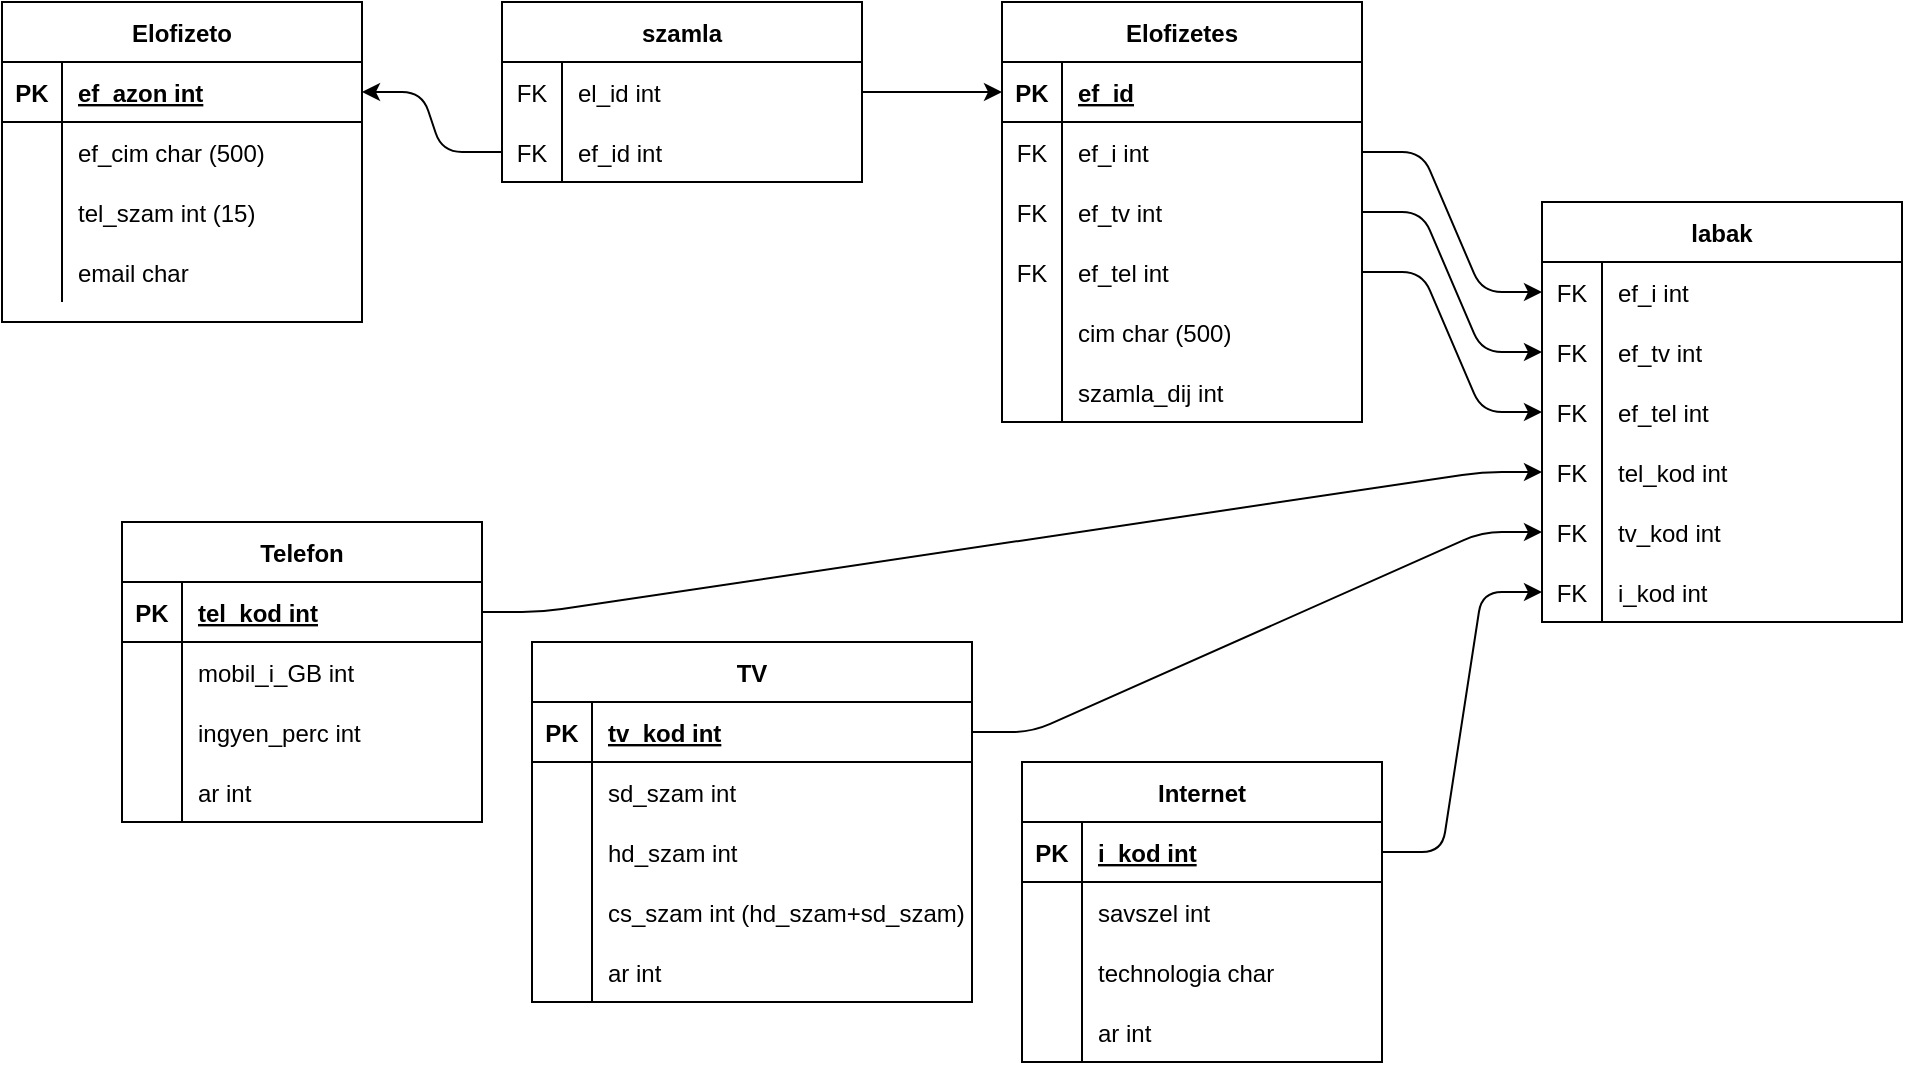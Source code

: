 <mxfile version="15.8.7" type="device"><diagram id="R2lEEEUBdFMjLlhIrx00" name="Page-1"><mxGraphModel dx="1632" dy="849" grid="1" gridSize="10" guides="1" tooltips="1" connect="1" arrows="1" fold="1" page="1" pageScale="1" pageWidth="850" pageHeight="1100" math="0" shadow="0" extFonts="Permanent Marker^https://fonts.googleapis.com/css?family=Permanent+Marker"><root><mxCell id="0"/><mxCell id="1" parent="0"/><mxCell id="aaglQOk6WGI2PReKXSgb-1" value="Elofizeto" style="shape=table;startSize=30;container=1;collapsible=1;childLayout=tableLayout;fixedRows=1;rowLines=0;fontStyle=1;align=center;resizeLast=1;" parent="1" vertex="1"><mxGeometry x="-60" y="120" width="180" height="160" as="geometry"/></mxCell><mxCell id="aaglQOk6WGI2PReKXSgb-2" value="" style="shape=partialRectangle;collapsible=0;dropTarget=0;pointerEvents=0;fillColor=none;top=0;left=0;bottom=1;right=0;points=[[0,0.5],[1,0.5]];portConstraint=eastwest;" parent="aaglQOk6WGI2PReKXSgb-1" vertex="1"><mxGeometry y="30" width="180" height="30" as="geometry"/></mxCell><mxCell id="aaglQOk6WGI2PReKXSgb-3" value="PK" style="shape=partialRectangle;connectable=0;fillColor=none;top=0;left=0;bottom=0;right=0;fontStyle=1;overflow=hidden;" parent="aaglQOk6WGI2PReKXSgb-2" vertex="1"><mxGeometry width="30" height="30" as="geometry"><mxRectangle width="30" height="30" as="alternateBounds"/></mxGeometry></mxCell><mxCell id="aaglQOk6WGI2PReKXSgb-4" value="ef_azon int" style="shape=partialRectangle;connectable=0;fillColor=none;top=0;left=0;bottom=0;right=0;align=left;spacingLeft=6;fontStyle=5;overflow=hidden;" parent="aaglQOk6WGI2PReKXSgb-2" vertex="1"><mxGeometry x="30" width="150" height="30" as="geometry"><mxRectangle width="150" height="30" as="alternateBounds"/></mxGeometry></mxCell><mxCell id="aaglQOk6WGI2PReKXSgb-5" value="" style="shape=partialRectangle;collapsible=0;dropTarget=0;pointerEvents=0;fillColor=none;top=0;left=0;bottom=0;right=0;points=[[0,0.5],[1,0.5]];portConstraint=eastwest;" parent="aaglQOk6WGI2PReKXSgb-1" vertex="1"><mxGeometry y="60" width="180" height="30" as="geometry"/></mxCell><mxCell id="aaglQOk6WGI2PReKXSgb-6" value="" style="shape=partialRectangle;connectable=0;fillColor=none;top=0;left=0;bottom=0;right=0;editable=1;overflow=hidden;" parent="aaglQOk6WGI2PReKXSgb-5" vertex="1"><mxGeometry width="30" height="30" as="geometry"><mxRectangle width="30" height="30" as="alternateBounds"/></mxGeometry></mxCell><mxCell id="aaglQOk6WGI2PReKXSgb-7" value="ef_cim char (500)" style="shape=partialRectangle;connectable=0;fillColor=none;top=0;left=0;bottom=0;right=0;align=left;spacingLeft=6;overflow=hidden;" parent="aaglQOk6WGI2PReKXSgb-5" vertex="1"><mxGeometry x="30" width="150" height="30" as="geometry"><mxRectangle width="150" height="30" as="alternateBounds"/></mxGeometry></mxCell><mxCell id="aaglQOk6WGI2PReKXSgb-8" value="" style="shape=partialRectangle;collapsible=0;dropTarget=0;pointerEvents=0;fillColor=none;top=0;left=0;bottom=0;right=0;points=[[0,0.5],[1,0.5]];portConstraint=eastwest;" parent="aaglQOk6WGI2PReKXSgb-1" vertex="1"><mxGeometry y="90" width="180" height="30" as="geometry"/></mxCell><mxCell id="aaglQOk6WGI2PReKXSgb-9" value="" style="shape=partialRectangle;connectable=0;fillColor=none;top=0;left=0;bottom=0;right=0;editable=1;overflow=hidden;" parent="aaglQOk6WGI2PReKXSgb-8" vertex="1"><mxGeometry width="30" height="30" as="geometry"><mxRectangle width="30" height="30" as="alternateBounds"/></mxGeometry></mxCell><mxCell id="aaglQOk6WGI2PReKXSgb-10" value="tel_szam int (15)" style="shape=partialRectangle;connectable=0;fillColor=none;top=0;left=0;bottom=0;right=0;align=left;spacingLeft=6;overflow=hidden;" parent="aaglQOk6WGI2PReKXSgb-8" vertex="1"><mxGeometry x="30" width="150" height="30" as="geometry"><mxRectangle width="150" height="30" as="alternateBounds"/></mxGeometry></mxCell><mxCell id="aaglQOk6WGI2PReKXSgb-11" value="" style="shape=partialRectangle;collapsible=0;dropTarget=0;pointerEvents=0;fillColor=none;top=0;left=0;bottom=0;right=0;points=[[0,0.5],[1,0.5]];portConstraint=eastwest;" parent="aaglQOk6WGI2PReKXSgb-1" vertex="1"><mxGeometry y="120" width="180" height="30" as="geometry"/></mxCell><mxCell id="aaglQOk6WGI2PReKXSgb-12" value="" style="shape=partialRectangle;connectable=0;fillColor=none;top=0;left=0;bottom=0;right=0;editable=1;overflow=hidden;" parent="aaglQOk6WGI2PReKXSgb-11" vertex="1"><mxGeometry width="30" height="30" as="geometry"><mxRectangle width="30" height="30" as="alternateBounds"/></mxGeometry></mxCell><mxCell id="aaglQOk6WGI2PReKXSgb-13" value="email char" style="shape=partialRectangle;connectable=0;fillColor=none;top=0;left=0;bottom=0;right=0;align=left;spacingLeft=6;overflow=hidden;" parent="aaglQOk6WGI2PReKXSgb-11" vertex="1"><mxGeometry x="30" width="150" height="30" as="geometry"><mxRectangle width="150" height="30" as="alternateBounds"/></mxGeometry></mxCell><mxCell id="aaglQOk6WGI2PReKXSgb-14" value="szamla" style="shape=table;startSize=30;container=1;collapsible=1;childLayout=tableLayout;fixedRows=1;rowLines=0;fontStyle=1;align=center;resizeLast=1;" parent="1" vertex="1"><mxGeometry x="190" y="120" width="180" height="90" as="geometry"/></mxCell><mxCell id="MAMd0Qp6h7Z6hqc6Ka-E-17" value="" style="shape=partialRectangle;collapsible=0;dropTarget=0;pointerEvents=0;fillColor=none;top=0;left=0;bottom=0;right=0;points=[[0,0.5],[1,0.5]];portConstraint=eastwest;" vertex="1" parent="aaglQOk6WGI2PReKXSgb-14"><mxGeometry y="30" width="180" height="30" as="geometry"/></mxCell><mxCell id="MAMd0Qp6h7Z6hqc6Ka-E-18" value="FK" style="shape=partialRectangle;connectable=0;fillColor=none;top=0;left=0;bottom=0;right=0;fontStyle=0;overflow=hidden;" vertex="1" parent="MAMd0Qp6h7Z6hqc6Ka-E-17"><mxGeometry width="30" height="30" as="geometry"><mxRectangle width="30" height="30" as="alternateBounds"/></mxGeometry></mxCell><mxCell id="MAMd0Qp6h7Z6hqc6Ka-E-19" value="el_id int" style="shape=partialRectangle;connectable=0;fillColor=none;top=0;left=0;bottom=0;right=0;align=left;spacingLeft=6;fontStyle=0;overflow=hidden;" vertex="1" parent="MAMd0Qp6h7Z6hqc6Ka-E-17"><mxGeometry x="30" width="150" height="30" as="geometry"><mxRectangle width="150" height="30" as="alternateBounds"/></mxGeometry></mxCell><mxCell id="aaglQOk6WGI2PReKXSgb-30" value="" style="shape=partialRectangle;collapsible=0;dropTarget=0;pointerEvents=0;fillColor=none;top=0;left=0;bottom=0;right=0;points=[[0,0.5],[1,0.5]];portConstraint=eastwest;" parent="aaglQOk6WGI2PReKXSgb-14" vertex="1"><mxGeometry y="60" width="180" height="30" as="geometry"/></mxCell><mxCell id="aaglQOk6WGI2PReKXSgb-31" value="FK" style="shape=partialRectangle;connectable=0;fillColor=none;top=0;left=0;bottom=0;right=0;fontStyle=0;overflow=hidden;" parent="aaglQOk6WGI2PReKXSgb-30" vertex="1"><mxGeometry width="30" height="30" as="geometry"><mxRectangle width="30" height="30" as="alternateBounds"/></mxGeometry></mxCell><mxCell id="aaglQOk6WGI2PReKXSgb-32" value="ef_id int" style="shape=partialRectangle;connectable=0;fillColor=none;top=0;left=0;bottom=0;right=0;align=left;spacingLeft=6;fontStyle=0;overflow=hidden;" parent="aaglQOk6WGI2PReKXSgb-30" vertex="1"><mxGeometry x="30" width="150" height="30" as="geometry"><mxRectangle width="150" height="30" as="alternateBounds"/></mxGeometry></mxCell><mxCell id="aaglQOk6WGI2PReKXSgb-36" value="" style="endArrow=none;html=1;rounded=1;entryX=0;entryY=0.5;entryDx=0;entryDy=0;exitX=1;exitY=0.5;exitDx=0;exitDy=0;edgeStyle=entityRelationEdgeStyle;endFill=0;startArrow=classic;startFill=1;" parent="1" source="aaglQOk6WGI2PReKXSgb-2" target="aaglQOk6WGI2PReKXSgb-30" edge="1"><mxGeometry width="50" height="50" relative="1" as="geometry"><mxPoint x="140" y="420" as="sourcePoint"/><mxPoint x="190" y="370" as="targetPoint"/></mxGeometry></mxCell><mxCell id="aaglQOk6WGI2PReKXSgb-37" value="Elofizetes" style="shape=table;startSize=30;container=1;collapsible=1;childLayout=tableLayout;fixedRows=1;rowLines=0;fontStyle=1;align=center;resizeLast=1;" parent="1" vertex="1"><mxGeometry x="440" y="120" width="180" height="210" as="geometry"/></mxCell><mxCell id="aaglQOk6WGI2PReKXSgb-38" value="" style="shape=partialRectangle;collapsible=0;dropTarget=0;pointerEvents=0;fillColor=none;top=0;left=0;bottom=1;right=0;points=[[0,0.5],[1,0.5]];portConstraint=eastwest;" parent="aaglQOk6WGI2PReKXSgb-37" vertex="1"><mxGeometry y="30" width="180" height="30" as="geometry"/></mxCell><mxCell id="aaglQOk6WGI2PReKXSgb-39" value="PK" style="shape=partialRectangle;connectable=0;fillColor=none;top=0;left=0;bottom=0;right=0;fontStyle=1;overflow=hidden;" parent="aaglQOk6WGI2PReKXSgb-38" vertex="1"><mxGeometry width="30" height="30" as="geometry"><mxRectangle width="30" height="30" as="alternateBounds"/></mxGeometry></mxCell><mxCell id="aaglQOk6WGI2PReKXSgb-40" value="ef_id" style="shape=partialRectangle;connectable=0;fillColor=none;top=0;left=0;bottom=0;right=0;align=left;spacingLeft=6;fontStyle=5;overflow=hidden;" parent="aaglQOk6WGI2PReKXSgb-38" vertex="1"><mxGeometry x="30" width="150" height="30" as="geometry"><mxRectangle width="150" height="30" as="alternateBounds"/></mxGeometry></mxCell><mxCell id="MAMd0Qp6h7Z6hqc6Ka-E-1" value="" style="shape=partialRectangle;collapsible=0;dropTarget=0;pointerEvents=0;fillColor=none;top=0;left=0;bottom=0;right=0;points=[[0,0.5],[1,0.5]];portConstraint=eastwest;" vertex="1" parent="aaglQOk6WGI2PReKXSgb-37"><mxGeometry y="60" width="180" height="30" as="geometry"/></mxCell><mxCell id="MAMd0Qp6h7Z6hqc6Ka-E-2" value="FK" style="shape=partialRectangle;connectable=0;fillColor=none;top=0;left=0;bottom=0;right=0;fontStyle=0;overflow=hidden;" vertex="1" parent="MAMd0Qp6h7Z6hqc6Ka-E-1"><mxGeometry width="30" height="30" as="geometry"><mxRectangle width="30" height="30" as="alternateBounds"/></mxGeometry></mxCell><mxCell id="MAMd0Qp6h7Z6hqc6Ka-E-3" value="ef_i int" style="shape=partialRectangle;connectable=0;fillColor=none;top=0;left=0;bottom=0;right=0;align=left;spacingLeft=6;fontStyle=0;overflow=hidden;" vertex="1" parent="MAMd0Qp6h7Z6hqc6Ka-E-1"><mxGeometry x="30" width="150" height="30" as="geometry"><mxRectangle width="150" height="30" as="alternateBounds"/></mxGeometry></mxCell><mxCell id="MAMd0Qp6h7Z6hqc6Ka-E-4" value="" style="shape=partialRectangle;collapsible=0;dropTarget=0;pointerEvents=0;fillColor=none;top=0;left=0;bottom=0;right=0;points=[[0,0.5],[1,0.5]];portConstraint=eastwest;" vertex="1" parent="aaglQOk6WGI2PReKXSgb-37"><mxGeometry y="90" width="180" height="30" as="geometry"/></mxCell><mxCell id="MAMd0Qp6h7Z6hqc6Ka-E-5" value="FK" style="shape=partialRectangle;connectable=0;fillColor=none;top=0;left=0;bottom=0;right=0;fontStyle=0;overflow=hidden;" vertex="1" parent="MAMd0Qp6h7Z6hqc6Ka-E-4"><mxGeometry width="30" height="30" as="geometry"><mxRectangle width="30" height="30" as="alternateBounds"/></mxGeometry></mxCell><mxCell id="MAMd0Qp6h7Z6hqc6Ka-E-6" value="ef_tv int" style="shape=partialRectangle;connectable=0;fillColor=none;top=0;left=0;bottom=0;right=0;align=left;spacingLeft=6;fontStyle=0;overflow=hidden;" vertex="1" parent="MAMd0Qp6h7Z6hqc6Ka-E-4"><mxGeometry x="30" width="150" height="30" as="geometry"><mxRectangle width="150" height="30" as="alternateBounds"/></mxGeometry></mxCell><mxCell id="MAMd0Qp6h7Z6hqc6Ka-E-7" value="" style="shape=partialRectangle;collapsible=0;dropTarget=0;pointerEvents=0;fillColor=none;top=0;left=0;bottom=0;right=0;points=[[0,0.5],[1,0.5]];portConstraint=eastwest;" vertex="1" parent="aaglQOk6WGI2PReKXSgb-37"><mxGeometry y="120" width="180" height="30" as="geometry"/></mxCell><mxCell id="MAMd0Qp6h7Z6hqc6Ka-E-8" value="FK" style="shape=partialRectangle;connectable=0;fillColor=none;top=0;left=0;bottom=0;right=0;fontStyle=0;overflow=hidden;" vertex="1" parent="MAMd0Qp6h7Z6hqc6Ka-E-7"><mxGeometry width="30" height="30" as="geometry"><mxRectangle width="30" height="30" as="alternateBounds"/></mxGeometry></mxCell><mxCell id="MAMd0Qp6h7Z6hqc6Ka-E-9" value="ef_tel int" style="shape=partialRectangle;connectable=0;fillColor=none;top=0;left=0;bottom=0;right=0;align=left;spacingLeft=6;fontStyle=0;overflow=hidden;" vertex="1" parent="MAMd0Qp6h7Z6hqc6Ka-E-7"><mxGeometry x="30" width="150" height="30" as="geometry"><mxRectangle width="150" height="30" as="alternateBounds"/></mxGeometry></mxCell><mxCell id="MAMd0Qp6h7Z6hqc6Ka-E-27" value="" style="shape=partialRectangle;collapsible=0;dropTarget=0;pointerEvents=0;fillColor=none;top=0;left=0;bottom=0;right=0;points=[[0,0.5],[1,0.5]];portConstraint=eastwest;" vertex="1" parent="aaglQOk6WGI2PReKXSgb-37"><mxGeometry y="150" width="180" height="30" as="geometry"/></mxCell><mxCell id="MAMd0Qp6h7Z6hqc6Ka-E-28" value="" style="shape=partialRectangle;connectable=0;fillColor=none;top=0;left=0;bottom=0;right=0;editable=1;overflow=hidden;" vertex="1" parent="MAMd0Qp6h7Z6hqc6Ka-E-27"><mxGeometry width="30" height="30" as="geometry"><mxRectangle width="30" height="30" as="alternateBounds"/></mxGeometry></mxCell><mxCell id="MAMd0Qp6h7Z6hqc6Ka-E-29" value="cim char (500)" style="shape=partialRectangle;connectable=0;fillColor=none;top=0;left=0;bottom=0;right=0;align=left;spacingLeft=6;overflow=hidden;" vertex="1" parent="MAMd0Qp6h7Z6hqc6Ka-E-27"><mxGeometry x="30" width="150" height="30" as="geometry"><mxRectangle width="150" height="30" as="alternateBounds"/></mxGeometry></mxCell><mxCell id="aaglQOk6WGI2PReKXSgb-41" value="" style="shape=partialRectangle;collapsible=0;dropTarget=0;pointerEvents=0;fillColor=none;top=0;left=0;bottom=0;right=0;points=[[0,0.5],[1,0.5]];portConstraint=eastwest;" parent="aaglQOk6WGI2PReKXSgb-37" vertex="1"><mxGeometry y="180" width="180" height="30" as="geometry"/></mxCell><mxCell id="aaglQOk6WGI2PReKXSgb-42" value="" style="shape=partialRectangle;connectable=0;fillColor=none;top=0;left=0;bottom=0;right=0;editable=1;overflow=hidden;" parent="aaglQOk6WGI2PReKXSgb-41" vertex="1"><mxGeometry width="30" height="30" as="geometry"><mxRectangle width="30" height="30" as="alternateBounds"/></mxGeometry></mxCell><mxCell id="aaglQOk6WGI2PReKXSgb-43" value="szamla_dij int" style="shape=partialRectangle;connectable=0;fillColor=none;top=0;left=0;bottom=0;right=0;align=left;spacingLeft=6;overflow=hidden;" parent="aaglQOk6WGI2PReKXSgb-41" vertex="1"><mxGeometry x="30" width="150" height="30" as="geometry"><mxRectangle width="150" height="30" as="alternateBounds"/></mxGeometry></mxCell><mxCell id="aaglQOk6WGI2PReKXSgb-51" style="edgeStyle=entityRelationEdgeStyle;rounded=1;orthogonalLoop=1;jettySize=auto;html=1;exitX=0;exitY=0.5;exitDx=0;exitDy=0;entryX=1;entryY=0.5;entryDx=0;entryDy=0;startArrow=classic;startFill=1;endArrow=none;endFill=0;" parent="1" source="aaglQOk6WGI2PReKXSgb-38" target="MAMd0Qp6h7Z6hqc6Ka-E-17" edge="1"><mxGeometry relative="1" as="geometry"/></mxCell><mxCell id="aaglQOk6WGI2PReKXSgb-52" value="labak" style="shape=table;startSize=30;container=1;collapsible=1;childLayout=tableLayout;fixedRows=1;rowLines=0;fontStyle=1;align=center;resizeLast=1;" parent="1" vertex="1"><mxGeometry x="710" y="220" width="180" height="210" as="geometry"/></mxCell><mxCell id="aaglQOk6WGI2PReKXSgb-56" value="" style="shape=partialRectangle;collapsible=0;dropTarget=0;pointerEvents=0;fillColor=none;top=0;left=0;bottom=0;right=0;points=[[0,0.5],[1,0.5]];portConstraint=eastwest;" parent="aaglQOk6WGI2PReKXSgb-52" vertex="1"><mxGeometry y="30" width="180" height="30" as="geometry"/></mxCell><mxCell id="aaglQOk6WGI2PReKXSgb-57" value="FK" style="shape=partialRectangle;connectable=0;fillColor=none;top=0;left=0;bottom=0;right=0;editable=1;overflow=hidden;" parent="aaglQOk6WGI2PReKXSgb-56" vertex="1"><mxGeometry width="30" height="30" as="geometry"><mxRectangle width="30" height="30" as="alternateBounds"/></mxGeometry></mxCell><mxCell id="aaglQOk6WGI2PReKXSgb-58" value="ef_i int" style="shape=partialRectangle;connectable=0;fillColor=none;top=0;left=0;bottom=0;right=0;align=left;spacingLeft=6;overflow=hidden;" parent="aaglQOk6WGI2PReKXSgb-56" vertex="1"><mxGeometry x="30" width="150" height="30" as="geometry"><mxRectangle width="150" height="30" as="alternateBounds"/></mxGeometry></mxCell><mxCell id="aaglQOk6WGI2PReKXSgb-59" value="" style="shape=partialRectangle;collapsible=0;dropTarget=0;pointerEvents=0;fillColor=none;top=0;left=0;bottom=0;right=0;points=[[0,0.5],[1,0.5]];portConstraint=eastwest;" parent="aaglQOk6WGI2PReKXSgb-52" vertex="1"><mxGeometry y="60" width="180" height="30" as="geometry"/></mxCell><mxCell id="aaglQOk6WGI2PReKXSgb-60" value="FK" style="shape=partialRectangle;connectable=0;fillColor=none;top=0;left=0;bottom=0;right=0;editable=1;overflow=hidden;" parent="aaglQOk6WGI2PReKXSgb-59" vertex="1"><mxGeometry width="30" height="30" as="geometry"><mxRectangle width="30" height="30" as="alternateBounds"/></mxGeometry></mxCell><mxCell id="aaglQOk6WGI2PReKXSgb-61" value="ef_tv int" style="shape=partialRectangle;connectable=0;fillColor=none;top=0;left=0;bottom=0;right=0;align=left;spacingLeft=6;overflow=hidden;" parent="aaglQOk6WGI2PReKXSgb-59" vertex="1"><mxGeometry x="30" width="150" height="30" as="geometry"><mxRectangle width="150" height="30" as="alternateBounds"/></mxGeometry></mxCell><mxCell id="aaglQOk6WGI2PReKXSgb-62" value="" style="shape=partialRectangle;collapsible=0;dropTarget=0;pointerEvents=0;fillColor=none;top=0;left=0;bottom=0;right=0;points=[[0,0.5],[1,0.5]];portConstraint=eastwest;" parent="aaglQOk6WGI2PReKXSgb-52" vertex="1"><mxGeometry y="90" width="180" height="30" as="geometry"/></mxCell><mxCell id="aaglQOk6WGI2PReKXSgb-63" value="FK" style="shape=partialRectangle;connectable=0;fillColor=none;top=0;left=0;bottom=0;right=0;editable=1;overflow=hidden;" parent="aaglQOk6WGI2PReKXSgb-62" vertex="1"><mxGeometry width="30" height="30" as="geometry"><mxRectangle width="30" height="30" as="alternateBounds"/></mxGeometry></mxCell><mxCell id="aaglQOk6WGI2PReKXSgb-64" value="ef_tel int" style="shape=partialRectangle;connectable=0;fillColor=none;top=0;left=0;bottom=0;right=0;align=left;spacingLeft=6;overflow=hidden;" parent="aaglQOk6WGI2PReKXSgb-62" vertex="1"><mxGeometry x="30" width="150" height="30" as="geometry"><mxRectangle width="150" height="30" as="alternateBounds"/></mxGeometry></mxCell><mxCell id="aaglQOk6WGI2PReKXSgb-81" value="" style="shape=partialRectangle;collapsible=0;dropTarget=0;pointerEvents=0;fillColor=none;top=0;left=0;bottom=0;right=0;points=[[0,0.5],[1,0.5]];portConstraint=eastwest;" parent="aaglQOk6WGI2PReKXSgb-52" vertex="1"><mxGeometry y="120" width="180" height="30" as="geometry"/></mxCell><mxCell id="aaglQOk6WGI2PReKXSgb-82" value="FK" style="shape=partialRectangle;connectable=0;fillColor=none;top=0;left=0;bottom=0;right=0;fontStyle=0;overflow=hidden;" parent="aaglQOk6WGI2PReKXSgb-81" vertex="1"><mxGeometry width="30" height="30" as="geometry"><mxRectangle width="30" height="30" as="alternateBounds"/></mxGeometry></mxCell><mxCell id="aaglQOk6WGI2PReKXSgb-83" value="tel_kod int" style="shape=partialRectangle;connectable=0;fillColor=none;top=0;left=0;bottom=0;right=0;align=left;spacingLeft=6;fontStyle=0;overflow=hidden;" parent="aaglQOk6WGI2PReKXSgb-81" vertex="1"><mxGeometry x="30" width="150" height="30" as="geometry"><mxRectangle width="150" height="30" as="alternateBounds"/></mxGeometry></mxCell><mxCell id="aaglQOk6WGI2PReKXSgb-78" value="" style="shape=partialRectangle;collapsible=0;dropTarget=0;pointerEvents=0;fillColor=none;top=0;left=0;bottom=0;right=0;points=[[0,0.5],[1,0.5]];portConstraint=eastwest;" parent="aaglQOk6WGI2PReKXSgb-52" vertex="1"><mxGeometry y="150" width="180" height="30" as="geometry"/></mxCell><mxCell id="aaglQOk6WGI2PReKXSgb-79" value="FK" style="shape=partialRectangle;connectable=0;fillColor=none;top=0;left=0;bottom=0;right=0;fontStyle=0;overflow=hidden;" parent="aaglQOk6WGI2PReKXSgb-78" vertex="1"><mxGeometry width="30" height="30" as="geometry"><mxRectangle width="30" height="30" as="alternateBounds"/></mxGeometry></mxCell><mxCell id="aaglQOk6WGI2PReKXSgb-80" value="tv_kod int" style="shape=partialRectangle;connectable=0;fillColor=none;top=0;left=0;bottom=0;right=0;align=left;spacingLeft=6;fontStyle=0;overflow=hidden;" parent="aaglQOk6WGI2PReKXSgb-78" vertex="1"><mxGeometry x="30" width="150" height="30" as="geometry"><mxRectangle width="150" height="30" as="alternateBounds"/></mxGeometry></mxCell><mxCell id="aaglQOk6WGI2PReKXSgb-75" value="" style="shape=partialRectangle;collapsible=0;dropTarget=0;pointerEvents=0;fillColor=none;top=0;left=0;bottom=0;right=0;points=[[0,0.5],[1,0.5]];portConstraint=eastwest;" parent="aaglQOk6WGI2PReKXSgb-52" vertex="1"><mxGeometry y="180" width="180" height="30" as="geometry"/></mxCell><mxCell id="aaglQOk6WGI2PReKXSgb-76" value="FK" style="shape=partialRectangle;connectable=0;fillColor=none;top=0;left=0;bottom=0;right=0;fontStyle=0;overflow=hidden;" parent="aaglQOk6WGI2PReKXSgb-75" vertex="1"><mxGeometry width="30" height="30" as="geometry"><mxRectangle width="30" height="30" as="alternateBounds"/></mxGeometry></mxCell><mxCell id="aaglQOk6WGI2PReKXSgb-77" value="i_kod int" style="shape=partialRectangle;connectable=0;fillColor=none;top=0;left=0;bottom=0;right=0;align=left;spacingLeft=6;fontStyle=0;overflow=hidden;" parent="aaglQOk6WGI2PReKXSgb-75" vertex="1"><mxGeometry x="30" width="150" height="30" as="geometry"><mxRectangle width="150" height="30" as="alternateBounds"/></mxGeometry></mxCell><mxCell id="aaglQOk6WGI2PReKXSgb-84" value="Internet" style="shape=table;startSize=30;container=1;collapsible=1;childLayout=tableLayout;fixedRows=1;rowLines=0;fontStyle=1;align=center;resizeLast=1;" parent="1" vertex="1"><mxGeometry x="450" y="500" width="180" height="150" as="geometry"/></mxCell><mxCell id="aaglQOk6WGI2PReKXSgb-85" value="" style="shape=partialRectangle;collapsible=0;dropTarget=0;pointerEvents=0;fillColor=none;top=0;left=0;bottom=1;right=0;points=[[0,0.5],[1,0.5]];portConstraint=eastwest;" parent="aaglQOk6WGI2PReKXSgb-84" vertex="1"><mxGeometry y="30" width="180" height="30" as="geometry"/></mxCell><mxCell id="aaglQOk6WGI2PReKXSgb-86" value="PK" style="shape=partialRectangle;connectable=0;fillColor=none;top=0;left=0;bottom=0;right=0;fontStyle=1;overflow=hidden;" parent="aaglQOk6WGI2PReKXSgb-85" vertex="1"><mxGeometry width="30" height="30" as="geometry"><mxRectangle width="30" height="30" as="alternateBounds"/></mxGeometry></mxCell><mxCell id="aaglQOk6WGI2PReKXSgb-87" value="i_kod int" style="shape=partialRectangle;connectable=0;fillColor=none;top=0;left=0;bottom=0;right=0;align=left;spacingLeft=6;fontStyle=5;overflow=hidden;" parent="aaglQOk6WGI2PReKXSgb-85" vertex="1"><mxGeometry x="30" width="150" height="30" as="geometry"><mxRectangle width="150" height="30" as="alternateBounds"/></mxGeometry></mxCell><mxCell id="aaglQOk6WGI2PReKXSgb-88" value="" style="shape=partialRectangle;collapsible=0;dropTarget=0;pointerEvents=0;fillColor=none;top=0;left=0;bottom=0;right=0;points=[[0,0.5],[1,0.5]];portConstraint=eastwest;" parent="aaglQOk6WGI2PReKXSgb-84" vertex="1"><mxGeometry y="60" width="180" height="30" as="geometry"/></mxCell><mxCell id="aaglQOk6WGI2PReKXSgb-89" value="" style="shape=partialRectangle;connectable=0;fillColor=none;top=0;left=0;bottom=0;right=0;editable=1;overflow=hidden;" parent="aaglQOk6WGI2PReKXSgb-88" vertex="1"><mxGeometry width="30" height="30" as="geometry"><mxRectangle width="30" height="30" as="alternateBounds"/></mxGeometry></mxCell><mxCell id="aaglQOk6WGI2PReKXSgb-90" value="savszel int" style="shape=partialRectangle;connectable=0;fillColor=none;top=0;left=0;bottom=0;right=0;align=left;spacingLeft=6;overflow=hidden;" parent="aaglQOk6WGI2PReKXSgb-88" vertex="1"><mxGeometry x="30" width="150" height="30" as="geometry"><mxRectangle width="150" height="30" as="alternateBounds"/></mxGeometry></mxCell><mxCell id="aaglQOk6WGI2PReKXSgb-91" value="" style="shape=partialRectangle;collapsible=0;dropTarget=0;pointerEvents=0;fillColor=none;top=0;left=0;bottom=0;right=0;points=[[0,0.5],[1,0.5]];portConstraint=eastwest;" parent="aaglQOk6WGI2PReKXSgb-84" vertex="1"><mxGeometry y="90" width="180" height="30" as="geometry"/></mxCell><mxCell id="aaglQOk6WGI2PReKXSgb-92" value="" style="shape=partialRectangle;connectable=0;fillColor=none;top=0;left=0;bottom=0;right=0;editable=1;overflow=hidden;" parent="aaglQOk6WGI2PReKXSgb-91" vertex="1"><mxGeometry width="30" height="30" as="geometry"><mxRectangle width="30" height="30" as="alternateBounds"/></mxGeometry></mxCell><mxCell id="aaglQOk6WGI2PReKXSgb-93" value="technologia char" style="shape=partialRectangle;connectable=0;fillColor=none;top=0;left=0;bottom=0;right=0;align=left;spacingLeft=6;overflow=hidden;" parent="aaglQOk6WGI2PReKXSgb-91" vertex="1"><mxGeometry x="30" width="150" height="30" as="geometry"><mxRectangle width="150" height="30" as="alternateBounds"/></mxGeometry></mxCell><mxCell id="aaglQOk6WGI2PReKXSgb-94" value="" style="shape=partialRectangle;collapsible=0;dropTarget=0;pointerEvents=0;fillColor=none;top=0;left=0;bottom=0;right=0;points=[[0,0.5],[1,0.5]];portConstraint=eastwest;" parent="aaglQOk6WGI2PReKXSgb-84" vertex="1"><mxGeometry y="120" width="180" height="30" as="geometry"/></mxCell><mxCell id="aaglQOk6WGI2PReKXSgb-95" value="" style="shape=partialRectangle;connectable=0;fillColor=none;top=0;left=0;bottom=0;right=0;editable=1;overflow=hidden;" parent="aaglQOk6WGI2PReKXSgb-94" vertex="1"><mxGeometry width="30" height="30" as="geometry"><mxRectangle width="30" height="30" as="alternateBounds"/></mxGeometry></mxCell><mxCell id="aaglQOk6WGI2PReKXSgb-96" value="ar int" style="shape=partialRectangle;connectable=0;fillColor=none;top=0;left=0;bottom=0;right=0;align=left;spacingLeft=6;overflow=hidden;" parent="aaglQOk6WGI2PReKXSgb-94" vertex="1"><mxGeometry x="30" width="150" height="30" as="geometry"><mxRectangle width="150" height="30" as="alternateBounds"/></mxGeometry></mxCell><mxCell id="aaglQOk6WGI2PReKXSgb-97" value="TV" style="shape=table;startSize=30;container=1;collapsible=1;childLayout=tableLayout;fixedRows=1;rowLines=0;fontStyle=1;align=center;resizeLast=1;" parent="1" vertex="1"><mxGeometry x="205" y="440" width="220" height="180" as="geometry"/></mxCell><mxCell id="aaglQOk6WGI2PReKXSgb-98" value="" style="shape=partialRectangle;collapsible=0;dropTarget=0;pointerEvents=0;fillColor=none;top=0;left=0;bottom=1;right=0;points=[[0,0.5],[1,0.5]];portConstraint=eastwest;" parent="aaglQOk6WGI2PReKXSgb-97" vertex="1"><mxGeometry y="30" width="220" height="30" as="geometry"/></mxCell><mxCell id="aaglQOk6WGI2PReKXSgb-99" value="PK" style="shape=partialRectangle;connectable=0;fillColor=none;top=0;left=0;bottom=0;right=0;fontStyle=1;overflow=hidden;" parent="aaglQOk6WGI2PReKXSgb-98" vertex="1"><mxGeometry width="30" height="30" as="geometry"><mxRectangle width="30" height="30" as="alternateBounds"/></mxGeometry></mxCell><mxCell id="aaglQOk6WGI2PReKXSgb-100" value="tv_kod int" style="shape=partialRectangle;connectable=0;fillColor=none;top=0;left=0;bottom=0;right=0;align=left;spacingLeft=6;fontStyle=5;overflow=hidden;" parent="aaglQOk6WGI2PReKXSgb-98" vertex="1"><mxGeometry x="30" width="190" height="30" as="geometry"><mxRectangle width="190" height="30" as="alternateBounds"/></mxGeometry></mxCell><mxCell id="aaglQOk6WGI2PReKXSgb-101" value="" style="shape=partialRectangle;collapsible=0;dropTarget=0;pointerEvents=0;fillColor=none;top=0;left=0;bottom=0;right=0;points=[[0,0.5],[1,0.5]];portConstraint=eastwest;" parent="aaglQOk6WGI2PReKXSgb-97" vertex="1"><mxGeometry y="60" width="220" height="30" as="geometry"/></mxCell><mxCell id="aaglQOk6WGI2PReKXSgb-102" value="" style="shape=partialRectangle;connectable=0;fillColor=none;top=0;left=0;bottom=0;right=0;editable=1;overflow=hidden;" parent="aaglQOk6WGI2PReKXSgb-101" vertex="1"><mxGeometry width="30" height="30" as="geometry"><mxRectangle width="30" height="30" as="alternateBounds"/></mxGeometry></mxCell><mxCell id="aaglQOk6WGI2PReKXSgb-103" value="sd_szam int" style="shape=partialRectangle;connectable=0;fillColor=none;top=0;left=0;bottom=0;right=0;align=left;spacingLeft=6;overflow=hidden;" parent="aaglQOk6WGI2PReKXSgb-101" vertex="1"><mxGeometry x="30" width="190" height="30" as="geometry"><mxRectangle width="190" height="30" as="alternateBounds"/></mxGeometry></mxCell><mxCell id="aaglQOk6WGI2PReKXSgb-104" value="" style="shape=partialRectangle;collapsible=0;dropTarget=0;pointerEvents=0;fillColor=none;top=0;left=0;bottom=0;right=0;points=[[0,0.5],[1,0.5]];portConstraint=eastwest;" parent="aaglQOk6WGI2PReKXSgb-97" vertex="1"><mxGeometry y="90" width="220" height="30" as="geometry"/></mxCell><mxCell id="aaglQOk6WGI2PReKXSgb-105" value="" style="shape=partialRectangle;connectable=0;fillColor=none;top=0;left=0;bottom=0;right=0;editable=1;overflow=hidden;" parent="aaglQOk6WGI2PReKXSgb-104" vertex="1"><mxGeometry width="30" height="30" as="geometry"><mxRectangle width="30" height="30" as="alternateBounds"/></mxGeometry></mxCell><mxCell id="aaglQOk6WGI2PReKXSgb-106" value="hd_szam int" style="shape=partialRectangle;connectable=0;fillColor=none;top=0;left=0;bottom=0;right=0;align=left;spacingLeft=6;overflow=hidden;" parent="aaglQOk6WGI2PReKXSgb-104" vertex="1"><mxGeometry x="30" width="190" height="30" as="geometry"><mxRectangle width="190" height="30" as="alternateBounds"/></mxGeometry></mxCell><mxCell id="MAMd0Qp6h7Z6hqc6Ka-E-20" value="" style="shape=partialRectangle;collapsible=0;dropTarget=0;pointerEvents=0;fillColor=none;top=0;left=0;bottom=0;right=0;points=[[0,0.5],[1,0.5]];portConstraint=eastwest;" vertex="1" parent="aaglQOk6WGI2PReKXSgb-97"><mxGeometry y="120" width="220" height="30" as="geometry"/></mxCell><mxCell id="MAMd0Qp6h7Z6hqc6Ka-E-21" value="" style="shape=partialRectangle;connectable=0;fillColor=none;top=0;left=0;bottom=0;right=0;editable=1;overflow=hidden;" vertex="1" parent="MAMd0Qp6h7Z6hqc6Ka-E-20"><mxGeometry width="30" height="30" as="geometry"><mxRectangle width="30" height="30" as="alternateBounds"/></mxGeometry></mxCell><mxCell id="MAMd0Qp6h7Z6hqc6Ka-E-22" value="cs_szam int (hd_szam+sd_szam)" style="shape=partialRectangle;connectable=0;fillColor=none;top=0;left=0;bottom=0;right=0;align=left;spacingLeft=6;overflow=hidden;" vertex="1" parent="MAMd0Qp6h7Z6hqc6Ka-E-20"><mxGeometry x="30" width="190" height="30" as="geometry"><mxRectangle width="190" height="30" as="alternateBounds"/></mxGeometry></mxCell><mxCell id="aaglQOk6WGI2PReKXSgb-107" value="" style="shape=partialRectangle;collapsible=0;dropTarget=0;pointerEvents=0;fillColor=none;top=0;left=0;bottom=0;right=0;points=[[0,0.5],[1,0.5]];portConstraint=eastwest;" parent="aaglQOk6WGI2PReKXSgb-97" vertex="1"><mxGeometry y="150" width="220" height="30" as="geometry"/></mxCell><mxCell id="aaglQOk6WGI2PReKXSgb-108" value="" style="shape=partialRectangle;connectable=0;fillColor=none;top=0;left=0;bottom=0;right=0;editable=1;overflow=hidden;" parent="aaglQOk6WGI2PReKXSgb-107" vertex="1"><mxGeometry width="30" height="30" as="geometry"><mxRectangle width="30" height="30" as="alternateBounds"/></mxGeometry></mxCell><mxCell id="aaglQOk6WGI2PReKXSgb-109" value="ar int" style="shape=partialRectangle;connectable=0;fillColor=none;top=0;left=0;bottom=0;right=0;align=left;spacingLeft=6;overflow=hidden;" parent="aaglQOk6WGI2PReKXSgb-107" vertex="1"><mxGeometry x="30" width="190" height="30" as="geometry"><mxRectangle width="190" height="30" as="alternateBounds"/></mxGeometry></mxCell><mxCell id="aaglQOk6WGI2PReKXSgb-110" value="Telefon" style="shape=table;startSize=30;container=1;collapsible=1;childLayout=tableLayout;fixedRows=1;rowLines=0;fontStyle=1;align=center;resizeLast=1;" parent="1" vertex="1"><mxGeometry y="380" width="180" height="150" as="geometry"/></mxCell><mxCell id="aaglQOk6WGI2PReKXSgb-111" value="" style="shape=partialRectangle;collapsible=0;dropTarget=0;pointerEvents=0;fillColor=none;top=0;left=0;bottom=1;right=0;points=[[0,0.5],[1,0.5]];portConstraint=eastwest;" parent="aaglQOk6WGI2PReKXSgb-110" vertex="1"><mxGeometry y="30" width="180" height="30" as="geometry"/></mxCell><mxCell id="aaglQOk6WGI2PReKXSgb-112" value="PK" style="shape=partialRectangle;connectable=0;fillColor=none;top=0;left=0;bottom=0;right=0;fontStyle=1;overflow=hidden;" parent="aaglQOk6WGI2PReKXSgb-111" vertex="1"><mxGeometry width="30" height="30" as="geometry"><mxRectangle width="30" height="30" as="alternateBounds"/></mxGeometry></mxCell><mxCell id="aaglQOk6WGI2PReKXSgb-113" value="tel_kod int" style="shape=partialRectangle;connectable=0;fillColor=none;top=0;left=0;bottom=0;right=0;align=left;spacingLeft=6;fontStyle=5;overflow=hidden;" parent="aaglQOk6WGI2PReKXSgb-111" vertex="1"><mxGeometry x="30" width="150" height="30" as="geometry"><mxRectangle width="150" height="30" as="alternateBounds"/></mxGeometry></mxCell><mxCell id="aaglQOk6WGI2PReKXSgb-117" value="" style="shape=partialRectangle;collapsible=0;dropTarget=0;pointerEvents=0;fillColor=none;top=0;left=0;bottom=0;right=0;points=[[0,0.5],[1,0.5]];portConstraint=eastwest;" parent="aaglQOk6WGI2PReKXSgb-110" vertex="1"><mxGeometry y="60" width="180" height="30" as="geometry"/></mxCell><mxCell id="aaglQOk6WGI2PReKXSgb-118" value="" style="shape=partialRectangle;connectable=0;fillColor=none;top=0;left=0;bottom=0;right=0;editable=1;overflow=hidden;" parent="aaglQOk6WGI2PReKXSgb-117" vertex="1"><mxGeometry width="30" height="30" as="geometry"><mxRectangle width="30" height="30" as="alternateBounds"/></mxGeometry></mxCell><mxCell id="aaglQOk6WGI2PReKXSgb-119" value="mobil_i_GB int" style="shape=partialRectangle;connectable=0;fillColor=none;top=0;left=0;bottom=0;right=0;align=left;spacingLeft=6;overflow=hidden;" parent="aaglQOk6WGI2PReKXSgb-117" vertex="1"><mxGeometry x="30" width="150" height="30" as="geometry"><mxRectangle width="150" height="30" as="alternateBounds"/></mxGeometry></mxCell><mxCell id="aaglQOk6WGI2PReKXSgb-120" value="" style="shape=partialRectangle;collapsible=0;dropTarget=0;pointerEvents=0;fillColor=none;top=0;left=0;bottom=0;right=0;points=[[0,0.5],[1,0.5]];portConstraint=eastwest;" parent="aaglQOk6WGI2PReKXSgb-110" vertex="1"><mxGeometry y="90" width="180" height="30" as="geometry"/></mxCell><mxCell id="aaglQOk6WGI2PReKXSgb-121" value="" style="shape=partialRectangle;connectable=0;fillColor=none;top=0;left=0;bottom=0;right=0;editable=1;overflow=hidden;" parent="aaglQOk6WGI2PReKXSgb-120" vertex="1"><mxGeometry width="30" height="30" as="geometry"><mxRectangle width="30" height="30" as="alternateBounds"/></mxGeometry></mxCell><mxCell id="aaglQOk6WGI2PReKXSgb-122" value="ingyen_perc int" style="shape=partialRectangle;connectable=0;fillColor=none;top=0;left=0;bottom=0;right=0;align=left;spacingLeft=6;overflow=hidden;" parent="aaglQOk6WGI2PReKXSgb-120" vertex="1"><mxGeometry x="30" width="150" height="30" as="geometry"><mxRectangle width="150" height="30" as="alternateBounds"/></mxGeometry></mxCell><mxCell id="aaglQOk6WGI2PReKXSgb-127" value="" style="shape=partialRectangle;collapsible=0;dropTarget=0;pointerEvents=0;fillColor=none;top=0;left=0;bottom=0;right=0;points=[[0,0.5],[1,0.5]];portConstraint=eastwest;" parent="aaglQOk6WGI2PReKXSgb-110" vertex="1"><mxGeometry y="120" width="180" height="30" as="geometry"/></mxCell><mxCell id="aaglQOk6WGI2PReKXSgb-128" value="" style="shape=partialRectangle;connectable=0;fillColor=none;top=0;left=0;bottom=0;right=0;editable=1;overflow=hidden;" parent="aaglQOk6WGI2PReKXSgb-127" vertex="1"><mxGeometry width="30" height="30" as="geometry"><mxRectangle width="30" height="30" as="alternateBounds"/></mxGeometry></mxCell><mxCell id="aaglQOk6WGI2PReKXSgb-129" value="ar int" style="shape=partialRectangle;connectable=0;fillColor=none;top=0;left=0;bottom=0;right=0;align=left;spacingLeft=6;overflow=hidden;" parent="aaglQOk6WGI2PReKXSgb-127" vertex="1"><mxGeometry x="30" width="150" height="30" as="geometry"><mxRectangle width="150" height="30" as="alternateBounds"/></mxGeometry></mxCell><mxCell id="aaglQOk6WGI2PReKXSgb-123" style="edgeStyle=entityRelationEdgeStyle;rounded=1;orthogonalLoop=1;jettySize=auto;html=1;exitX=1;exitY=0.5;exitDx=0;exitDy=0;entryX=0;entryY=0.5;entryDx=0;entryDy=0;startArrow=none;startFill=0;endArrow=classic;endFill=1;" parent="1" source="aaglQOk6WGI2PReKXSgb-85" target="aaglQOk6WGI2PReKXSgb-75" edge="1"><mxGeometry relative="1" as="geometry"/></mxCell><mxCell id="aaglQOk6WGI2PReKXSgb-124" style="edgeStyle=entityRelationEdgeStyle;rounded=1;orthogonalLoop=1;jettySize=auto;html=1;exitX=1;exitY=0.5;exitDx=0;exitDy=0;entryX=0;entryY=0.5;entryDx=0;entryDy=0;startArrow=none;startFill=0;endArrow=classic;endFill=1;" parent="1" source="aaglQOk6WGI2PReKXSgb-98" target="aaglQOk6WGI2PReKXSgb-78" edge="1"><mxGeometry relative="1" as="geometry"/></mxCell><mxCell id="aaglQOk6WGI2PReKXSgb-125" style="edgeStyle=entityRelationEdgeStyle;rounded=1;orthogonalLoop=1;jettySize=auto;html=1;exitX=1;exitY=0.5;exitDx=0;exitDy=0;entryX=0;entryY=0.5;entryDx=0;entryDy=0;startArrow=none;startFill=0;endArrow=classic;endFill=1;" parent="1" source="aaglQOk6WGI2PReKXSgb-111" target="aaglQOk6WGI2PReKXSgb-81" edge="1"><mxGeometry relative="1" as="geometry"/></mxCell><mxCell id="MAMd0Qp6h7Z6hqc6Ka-E-10" value="" style="endArrow=none;html=1;rounded=1;exitX=0;exitY=0.5;exitDx=0;exitDy=0;entryX=1;entryY=0.5;entryDx=0;entryDy=0;edgeStyle=entityRelationEdgeStyle;endFill=0;startArrow=classic;startFill=1;" edge="1" parent="1" source="aaglQOk6WGI2PReKXSgb-56" target="MAMd0Qp6h7Z6hqc6Ka-E-1"><mxGeometry width="50" height="50" relative="1" as="geometry"><mxPoint x="830" y="430" as="sourcePoint"/><mxPoint x="880" y="380" as="targetPoint"/></mxGeometry></mxCell><mxCell id="MAMd0Qp6h7Z6hqc6Ka-E-12" value="" style="endArrow=none;html=1;rounded=1;exitX=0;exitY=0.5;exitDx=0;exitDy=0;entryX=1;entryY=0.5;entryDx=0;entryDy=0;edgeStyle=entityRelationEdgeStyle;endFill=0;startArrow=classic;startFill=1;" edge="1" parent="1" source="aaglQOk6WGI2PReKXSgb-59" target="MAMd0Qp6h7Z6hqc6Ka-E-4"><mxGeometry width="50" height="50" relative="1" as="geometry"><mxPoint x="850" y="460" as="sourcePoint"/><mxPoint x="900" y="410" as="targetPoint"/></mxGeometry></mxCell><mxCell id="MAMd0Qp6h7Z6hqc6Ka-E-13" style="edgeStyle=entityRelationEdgeStyle;rounded=1;orthogonalLoop=1;jettySize=auto;html=1;entryX=1;entryY=0.5;entryDx=0;entryDy=0;endArrow=none;endFill=0;exitX=0;exitY=0.5;exitDx=0;exitDy=0;startArrow=classic;startFill=1;" edge="1" parent="1" source="aaglQOk6WGI2PReKXSgb-62" target="MAMd0Qp6h7Z6hqc6Ka-E-7"><mxGeometry relative="1" as="geometry"/></mxCell></root></mxGraphModel></diagram></mxfile>